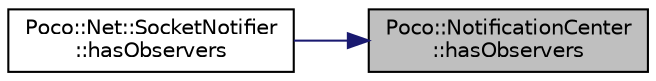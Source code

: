 digraph "Poco::NotificationCenter::hasObservers"
{
 // LATEX_PDF_SIZE
  edge [fontname="Helvetica",fontsize="10",labelfontname="Helvetica",labelfontsize="10"];
  node [fontname="Helvetica",fontsize="10",shape=record];
  rankdir="RL";
  Node1 [label="Poco::NotificationCenter\l::hasObservers",height=0.2,width=0.4,color="black", fillcolor="grey75", style="filled", fontcolor="black",tooltip=" "];
  Node1 -> Node2 [dir="back",color="midnightblue",fontsize="10",style="solid"];
  Node2 [label="Poco::Net::SocketNotifier\l::hasObservers",height=0.2,width=0.4,color="black", fillcolor="white", style="filled",URL="$classPoco_1_1Net_1_1SocketNotifier.html#a07bf6970a8ba4a52b7a29c88e0bcdb63",tooltip="Dispatches the notification to all observers."];
}
